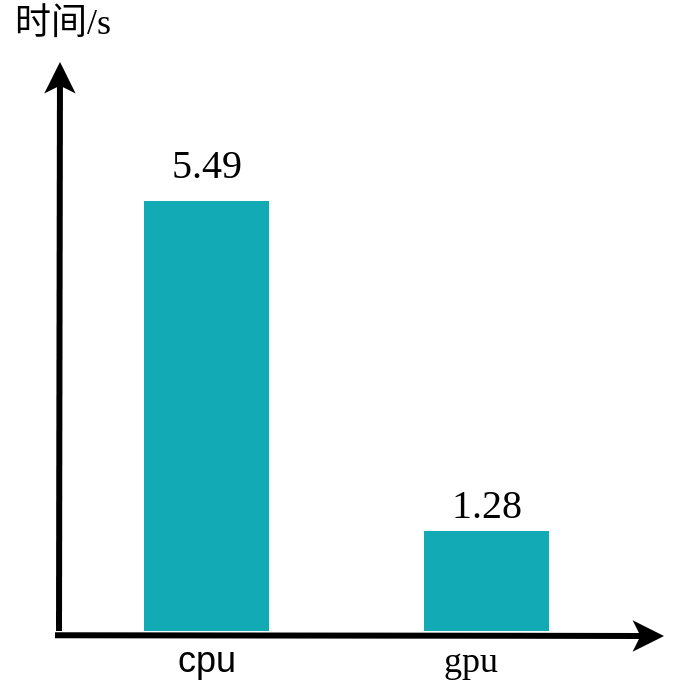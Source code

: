 <mxfile version="14.5.1" type="device"><diagram id="07fea595-8f29-1299-0266-81d95cde20df" name="Page-1"><mxGraphModel dx="-1396" dy="-88" grid="1" gridSize="10" guides="1" tooltips="1" connect="1" arrows="1" fold="1" page="1" pageScale="1" pageWidth="1169" pageHeight="827" background="#ffffff" math="0" shadow="0"><root><mxCell id="0"/><mxCell id="1" parent="0"/><mxCell id="723" value="" style="whiteSpace=wrap;fillColor=#12AAB5;gradientColor=none;gradientDirection=east;strokeColor=none;html=1;fontColor=#23445d;" parent="1" vertex="1"><mxGeometry x="2480" y="1379.5" width="62.5" height="215" as="geometry"/></mxCell><mxCell id="724" value="" style="whiteSpace=wrap;fillColor=#12AAB5;gradientColor=none;gradientDirection=east;strokeColor=none;html=1;fontColor=#23445d;" parent="1" vertex="1"><mxGeometry x="2620" y="1544.5" width="62.5" height="50" as="geometry"/></mxCell><mxCell id="727" value="" style="edgeStyle=none;html=1;fontColor=#000000;strokeWidth=3;strokeColor=#000000;" parent="1" edge="1"><mxGeometry width="100" height="100" relative="1" as="geometry"><mxPoint x="2437.5" y="1594.5" as="sourcePoint"/><mxPoint x="2438" y="1310" as="targetPoint"/></mxGeometry></mxCell><mxCell id="734" value="" style="edgeStyle=none;html=1;fontColor=#000000;strokeWidth=3;strokeColor=#000000;" parent="1" edge="1"><mxGeometry width="100" height="100" relative="1" as="geometry"><mxPoint x="2435.5" y="1596.67" as="sourcePoint"/><mxPoint x="2740" y="1597" as="targetPoint"/></mxGeometry></mxCell><mxCell id="736" value="cpu" style="text;spacingTop=-5;align=center;verticalAlign=middle;fontStyle=0;html=1;fontSize=18;points=[];strokeColor=none;" parent="1" vertex="1"><mxGeometry x="2451.25" y="1596.5" width="120" height="30" as="geometry"/></mxCell><mxCell id="737" value="&lt;font face=&quot;Times New Roman&quot;&gt;gpu&lt;/font&gt;" style="text;spacingTop=-5;align=center;verticalAlign=middle;fontStyle=0;html=1;fontSize=18;points=[];strokeColor=none;" parent="1" vertex="1"><mxGeometry x="2582.5" y="1596.5" width="120" height="30" as="geometry"/></mxCell><mxCell id="ff34d-5B8p-pxxE6P4Xz-752" value="&lt;font style=&quot;font-size: 18px&quot; face=&quot;SimSun&quot;&gt;时间&lt;/font&gt;&lt;font style=&quot;font-size: 18px&quot; face=&quot;Times New Roman&quot;&gt;/s&lt;/font&gt;" style="text;html=1;align=center;verticalAlign=middle;resizable=0;points=[];autosize=1;" parent="1" vertex="1"><mxGeometry x="2408.75" y="1280" width="60" height="20" as="geometry"/></mxCell><mxCell id="ff34d-5B8p-pxxE6P4Xz-753" value="&lt;font style=&quot;font-size: 20px&quot; face=&quot;Times New Roman&quot;&gt;5.49&lt;/font&gt;" style="text;html=1;align=center;verticalAlign=middle;resizable=0;points=[];autosize=1;" parent="1" vertex="1"><mxGeometry x="2486.25" y="1350" width="50" height="20" as="geometry"/></mxCell><mxCell id="ff34d-5B8p-pxxE6P4Xz-754" value="&lt;font style=&quot;font-size: 20px&quot; face=&quot;Times New Roman&quot;&gt;1.28&lt;/font&gt;" style="text;html=1;align=center;verticalAlign=middle;resizable=0;points=[];autosize=1;" parent="1" vertex="1"><mxGeometry x="2626.25" y="1520" width="50" height="20" as="geometry"/></mxCell></root></mxGraphModel></diagram></mxfile>